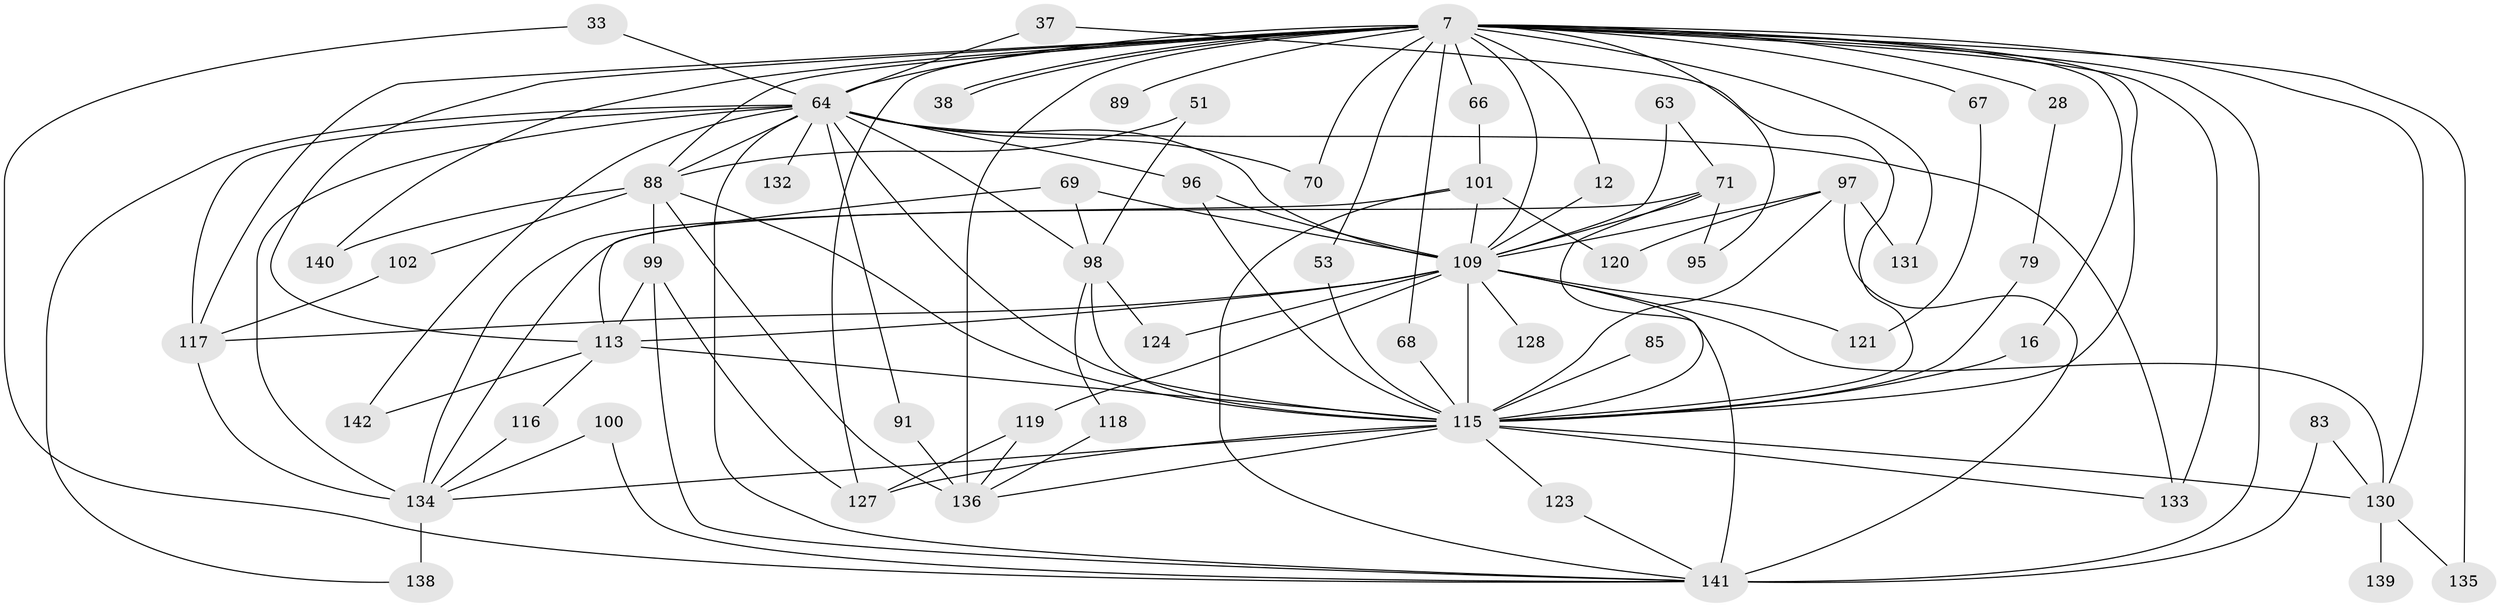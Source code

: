 // original degree distribution, {22: 0.007042253521126761, 23: 0.014084507042253521, 18: 0.007042253521126761, 31: 0.007042253521126761, 29: 0.007042253521126761, 30: 0.007042253521126761, 15: 0.007042253521126761, 17: 0.007042253521126761, 21: 0.007042253521126761, 5: 0.035211267605633804, 2: 0.5211267605633803, 3: 0.19014084507042253, 6: 0.02112676056338028, 4: 0.1267605633802817, 9: 0.007042253521126761, 10: 0.007042253521126761, 8: 0.007042253521126761, 7: 0.007042253521126761, 11: 0.007042253521126761}
// Generated by graph-tools (version 1.1) at 2025/48/03/04/25 21:48:45]
// undirected, 56 vertices, 119 edges
graph export_dot {
graph [start="1"]
  node [color=gray90,style=filled];
  7 [super="+5"];
  12;
  16;
  28;
  33;
  37;
  38;
  51;
  53;
  63 [super="+22"];
  64 [super="+10+46"];
  66;
  67;
  68;
  69 [super="+18+13"];
  70;
  71 [super="+24+21"];
  79;
  83;
  85;
  88 [super="+74"];
  89;
  91;
  95;
  96 [super="+77"];
  97 [super="+93"];
  98 [super="+34+84"];
  99 [super="+90"];
  100;
  101 [super="+92"];
  102;
  109 [super="+87+108+9+8"];
  113 [super="+103+60+80"];
  115 [super="+50"];
  116;
  117 [super="+82+94+44+78+75"];
  118;
  119 [super="+54"];
  120;
  121;
  123;
  124;
  127 [super="+114"];
  128;
  130 [super="+62+110"];
  131 [super="+106"];
  132;
  133 [super="+61"];
  134 [super="+111+26+129"];
  135;
  136 [super="+105+86"];
  138 [super="+137"];
  139;
  140 [super="+112"];
  141 [super="+125+122+72+126+107"];
  142;
  7 -- 12;
  7 -- 28 [weight=2];
  7 -- 38;
  7 -- 38;
  7 -- 53;
  7 -- 66;
  7 -- 67 [weight=2];
  7 -- 89 [weight=2];
  7 -- 131;
  7 -- 135;
  7 -- 140;
  7 -- 68;
  7 -- 70;
  7 -- 16;
  7 -- 95;
  7 -- 127 [weight=2];
  7 -- 88 [weight=2];
  7 -- 133;
  7 -- 136 [weight=6];
  7 -- 130;
  7 -- 109 [weight=8];
  7 -- 117 [weight=4];
  7 -- 141 [weight=5];
  7 -- 64 [weight=4];
  7 -- 113 [weight=3];
  7 -- 115 [weight=4];
  12 -- 109;
  16 -- 115;
  28 -- 79;
  33 -- 141;
  33 -- 64;
  37 -- 64;
  37 -- 115;
  51 -- 98;
  51 -- 88;
  53 -- 115;
  63 -- 71;
  63 -- 109 [weight=2];
  64 -- 109 [weight=11];
  64 -- 132 [weight=2];
  64 -- 133;
  64 -- 70;
  64 -- 134 [weight=3];
  64 -- 138;
  64 -- 142;
  64 -- 141 [weight=3];
  64 -- 88 [weight=3];
  64 -- 91;
  64 -- 98 [weight=2];
  64 -- 117;
  64 -- 96 [weight=2];
  64 -- 115 [weight=4];
  66 -- 101;
  67 -- 121;
  68 -- 115;
  69 -- 109 [weight=3];
  69 -- 98;
  69 -- 113;
  71 -- 95;
  71 -- 109;
  71 -- 134;
  71 -- 115 [weight=3];
  79 -- 115;
  83 -- 130;
  83 -- 141;
  85 -- 115 [weight=2];
  88 -- 102;
  88 -- 140 [weight=2];
  88 -- 136;
  88 -- 99;
  88 -- 115;
  91 -- 136;
  96 -- 109;
  96 -- 115;
  97 -- 120;
  97 -- 109 [weight=3];
  97 -- 131;
  97 -- 141;
  97 -- 115 [weight=3];
  98 -- 118;
  98 -- 124;
  98 -- 115 [weight=3];
  99 -- 127;
  99 -- 141;
  99 -- 113;
  100 -- 134;
  100 -- 141;
  101 -- 109 [weight=2];
  101 -- 134 [weight=3];
  101 -- 120;
  101 -- 141 [weight=2];
  102 -- 117;
  109 -- 128 [weight=2];
  109 -- 130 [weight=4];
  109 -- 121;
  109 -- 124;
  109 -- 117 [weight=4];
  109 -- 115 [weight=12];
  109 -- 119;
  109 -- 141 [weight=4];
  109 -- 113;
  113 -- 116;
  113 -- 142;
  113 -- 115 [weight=4];
  115 -- 130;
  115 -- 133;
  115 -- 134;
  115 -- 136 [weight=2];
  115 -- 123;
  115 -- 127 [weight=2];
  116 -- 134;
  117 -- 134;
  118 -- 136;
  119 -- 127;
  119 -- 136;
  123 -- 141;
  130 -- 135;
  130 -- 139 [weight=2];
  134 -- 138 [weight=2];
}
